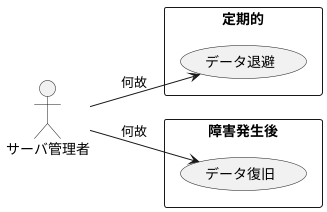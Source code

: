 @startuml
left to right direction

/'
actor "誰が" as who

rectangle "いつ" {
  usecase "何をしたい" as UC1
}
who --> (UC1) : 何故
'/

actor "サーバ管理者" as admin

rectangle "定期的" {
  usecase "データ退避" as UC_backup
}
admin --> (UC_backup) : 何故

rectangle "障害発生後" {
  usecase "データ復旧" as UC_restore
}
admin --> (UC_restore) : 何故


@enduml
